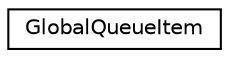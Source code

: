 digraph "Graphical Class Hierarchy"
{
  edge [fontname="Helvetica",fontsize="10",labelfontname="Helvetica",labelfontsize="10"];
  node [fontname="Helvetica",fontsize="10",shape=record];
  rankdir="LR";
  Node1 [label="GlobalQueueItem",height=0.2,width=0.4,color="black", fillcolor="white", style="filled",URL="$structGlobalQueueItem.html",tooltip="Item of the queue used in the levelized traversal of the BDD. "];
}
